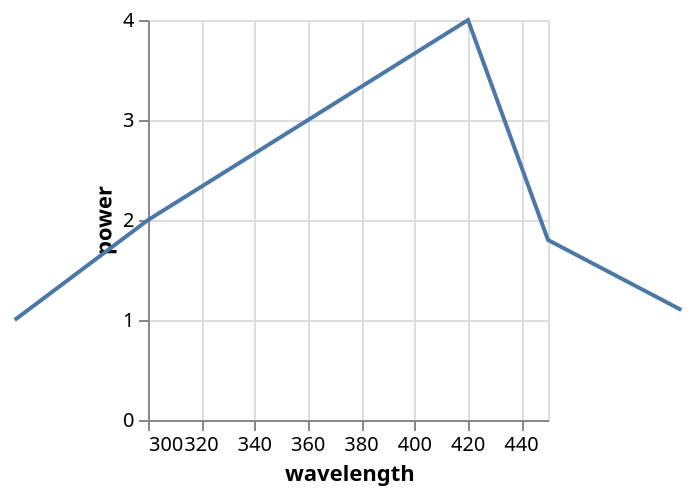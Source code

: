 {
  "$schema": "https://vega.github.io/schema/vega-lite/v3.json",
  "data": {
    "values": [
      {"wavelength": 250, "power": 1},
      {"wavelength": 300, "power": 2},
      {"wavelength": 420, "power": 4},
      {"wavelength": 450, "power": 1.8},
      {"wavelength": 500, "power": 1.1}
    ]
  },
  "mark": "line",
  "encoding": {
    "x": {
      "field": "wavelength",
      "type": "quantitative",
      "scale": {"domain": [300,450]}
    },
    "y": {
      "field": "power",
      "type": "quantitative"
    }
  }
}